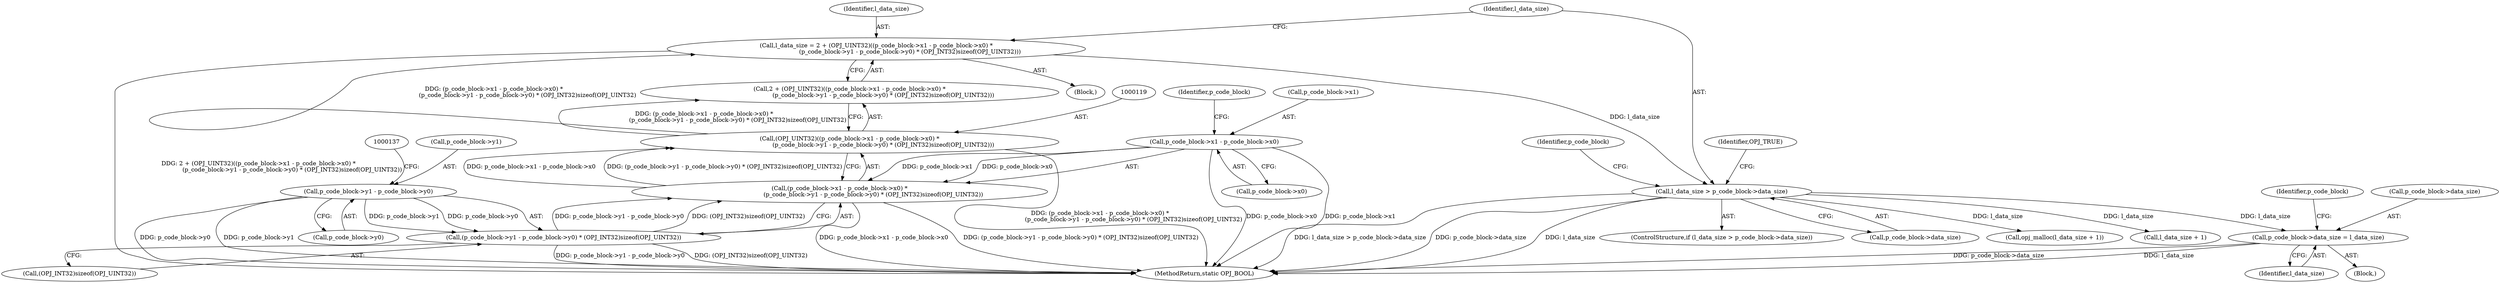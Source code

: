 digraph "0_openjpeg_afb308b9ccbe129608c9205cf3bb39bbefad90b9@pointer" {
"1000181" [label="(Call,p_code_block->data_size = l_data_size)"];
"1000141" [label="(Call,l_data_size > p_code_block->data_size)"];
"1000114" [label="(Call,l_data_size = 2 + (OPJ_UINT32)((p_code_block->x1 - p_code_block->x0) *\n                                    (p_code_block->y1 - p_code_block->y0) * (OPJ_INT32)sizeof(OPJ_UINT32)))"];
"1000118" [label="(Call,(OPJ_UINT32)((p_code_block->x1 - p_code_block->x0) *\n                                    (p_code_block->y1 - p_code_block->y0) * (OPJ_INT32)sizeof(OPJ_UINT32)))"];
"1000120" [label="(Call,(p_code_block->x1 - p_code_block->x0) *\n                                    (p_code_block->y1 - p_code_block->y0) * (OPJ_INT32)sizeof(OPJ_UINT32))"];
"1000121" [label="(Call,p_code_block->x1 - p_code_block->x0)"];
"1000128" [label="(Call,(p_code_block->y1 - p_code_block->y0) * (OPJ_INT32)sizeof(OPJ_UINT32))"];
"1000129" [label="(Call,p_code_block->y1 - p_code_block->y0)"];
"1000185" [label="(Identifier,l_data_size)"];
"1000129" [label="(Call,p_code_block->y1 - p_code_block->y0)"];
"1000128" [label="(Call,(p_code_block->y1 - p_code_block->y0) * (OPJ_INT32)sizeof(OPJ_UINT32))"];
"1000116" [label="(Call,2 + (OPJ_UINT32)((p_code_block->x1 - p_code_block->x0) *\n                                    (p_code_block->y1 - p_code_block->y0) * (OPJ_INT32)sizeof(OPJ_UINT32)))"];
"1000146" [label="(Block,)"];
"1000115" [label="(Identifier,l_data_size)"];
"1000142" [label="(Identifier,l_data_size)"];
"1000122" [label="(Call,p_code_block->x1)"];
"1000130" [label="(Call,p_code_block->y1)"];
"1000199" [label="(Identifier,OPJ_TRUE)"];
"1000189" [label="(Identifier,p_code_block)"];
"1000136" [label="(Call,(OPJ_INT32)sizeof(OPJ_UINT32))"];
"1000125" [label="(Call,p_code_block->x0)"];
"1000165" [label="(Call,l_data_size + 1)"];
"1000140" [label="(ControlStructure,if (l_data_size > p_code_block->data_size))"];
"1000143" [label="(Call,p_code_block->data_size)"];
"1000200" [label="(MethodReturn,static OPJ_BOOL)"];
"1000181" [label="(Call,p_code_block->data_size = l_data_size)"];
"1000131" [label="(Identifier,p_code_block)"];
"1000149" [label="(Identifier,p_code_block)"];
"1000121" [label="(Call,p_code_block->x1 - p_code_block->x0)"];
"1000133" [label="(Call,p_code_block->y0)"];
"1000164" [label="(Call,opj_malloc(l_data_size + 1))"];
"1000182" [label="(Call,p_code_block->data_size)"];
"1000141" [label="(Call,l_data_size > p_code_block->data_size)"];
"1000112" [label="(Block,)"];
"1000114" [label="(Call,l_data_size = 2 + (OPJ_UINT32)((p_code_block->x1 - p_code_block->x0) *\n                                    (p_code_block->y1 - p_code_block->y0) * (OPJ_INT32)sizeof(OPJ_UINT32)))"];
"1000120" [label="(Call,(p_code_block->x1 - p_code_block->x0) *\n                                    (p_code_block->y1 - p_code_block->y0) * (OPJ_INT32)sizeof(OPJ_UINT32))"];
"1000118" [label="(Call,(OPJ_UINT32)((p_code_block->x1 - p_code_block->x0) *\n                                    (p_code_block->y1 - p_code_block->y0) * (OPJ_INT32)sizeof(OPJ_UINT32)))"];
"1000181" -> "1000146"  [label="AST: "];
"1000181" -> "1000185"  [label="CFG: "];
"1000182" -> "1000181"  [label="AST: "];
"1000185" -> "1000181"  [label="AST: "];
"1000189" -> "1000181"  [label="CFG: "];
"1000181" -> "1000200"  [label="DDG: p_code_block->data_size"];
"1000181" -> "1000200"  [label="DDG: l_data_size"];
"1000141" -> "1000181"  [label="DDG: l_data_size"];
"1000141" -> "1000140"  [label="AST: "];
"1000141" -> "1000143"  [label="CFG: "];
"1000142" -> "1000141"  [label="AST: "];
"1000143" -> "1000141"  [label="AST: "];
"1000149" -> "1000141"  [label="CFG: "];
"1000199" -> "1000141"  [label="CFG: "];
"1000141" -> "1000200"  [label="DDG: l_data_size"];
"1000141" -> "1000200"  [label="DDG: l_data_size > p_code_block->data_size"];
"1000141" -> "1000200"  [label="DDG: p_code_block->data_size"];
"1000114" -> "1000141"  [label="DDG: l_data_size"];
"1000141" -> "1000164"  [label="DDG: l_data_size"];
"1000141" -> "1000165"  [label="DDG: l_data_size"];
"1000114" -> "1000112"  [label="AST: "];
"1000114" -> "1000116"  [label="CFG: "];
"1000115" -> "1000114"  [label="AST: "];
"1000116" -> "1000114"  [label="AST: "];
"1000142" -> "1000114"  [label="CFG: "];
"1000114" -> "1000200"  [label="DDG: 2 + (OPJ_UINT32)((p_code_block->x1 - p_code_block->x0) *\n                                    (p_code_block->y1 - p_code_block->y0) * (OPJ_INT32)sizeof(OPJ_UINT32))"];
"1000118" -> "1000114"  [label="DDG: (p_code_block->x1 - p_code_block->x0) *\n                                    (p_code_block->y1 - p_code_block->y0) * (OPJ_INT32)sizeof(OPJ_UINT32)"];
"1000118" -> "1000116"  [label="AST: "];
"1000118" -> "1000120"  [label="CFG: "];
"1000119" -> "1000118"  [label="AST: "];
"1000120" -> "1000118"  [label="AST: "];
"1000116" -> "1000118"  [label="CFG: "];
"1000118" -> "1000200"  [label="DDG: (p_code_block->x1 - p_code_block->x0) *\n                                    (p_code_block->y1 - p_code_block->y0) * (OPJ_INT32)sizeof(OPJ_UINT32)"];
"1000118" -> "1000116"  [label="DDG: (p_code_block->x1 - p_code_block->x0) *\n                                    (p_code_block->y1 - p_code_block->y0) * (OPJ_INT32)sizeof(OPJ_UINT32)"];
"1000120" -> "1000118"  [label="DDG: p_code_block->x1 - p_code_block->x0"];
"1000120" -> "1000118"  [label="DDG: (p_code_block->y1 - p_code_block->y0) * (OPJ_INT32)sizeof(OPJ_UINT32)"];
"1000120" -> "1000128"  [label="CFG: "];
"1000121" -> "1000120"  [label="AST: "];
"1000128" -> "1000120"  [label="AST: "];
"1000120" -> "1000200"  [label="DDG: p_code_block->x1 - p_code_block->x0"];
"1000120" -> "1000200"  [label="DDG: (p_code_block->y1 - p_code_block->y0) * (OPJ_INT32)sizeof(OPJ_UINT32)"];
"1000121" -> "1000120"  [label="DDG: p_code_block->x1"];
"1000121" -> "1000120"  [label="DDG: p_code_block->x0"];
"1000128" -> "1000120"  [label="DDG: p_code_block->y1 - p_code_block->y0"];
"1000128" -> "1000120"  [label="DDG: (OPJ_INT32)sizeof(OPJ_UINT32)"];
"1000121" -> "1000125"  [label="CFG: "];
"1000122" -> "1000121"  [label="AST: "];
"1000125" -> "1000121"  [label="AST: "];
"1000131" -> "1000121"  [label="CFG: "];
"1000121" -> "1000200"  [label="DDG: p_code_block->x0"];
"1000121" -> "1000200"  [label="DDG: p_code_block->x1"];
"1000128" -> "1000136"  [label="CFG: "];
"1000129" -> "1000128"  [label="AST: "];
"1000136" -> "1000128"  [label="AST: "];
"1000128" -> "1000200"  [label="DDG: p_code_block->y1 - p_code_block->y0"];
"1000128" -> "1000200"  [label="DDG: (OPJ_INT32)sizeof(OPJ_UINT32)"];
"1000129" -> "1000128"  [label="DDG: p_code_block->y1"];
"1000129" -> "1000128"  [label="DDG: p_code_block->y0"];
"1000129" -> "1000133"  [label="CFG: "];
"1000130" -> "1000129"  [label="AST: "];
"1000133" -> "1000129"  [label="AST: "];
"1000137" -> "1000129"  [label="CFG: "];
"1000129" -> "1000200"  [label="DDG: p_code_block->y0"];
"1000129" -> "1000200"  [label="DDG: p_code_block->y1"];
}

